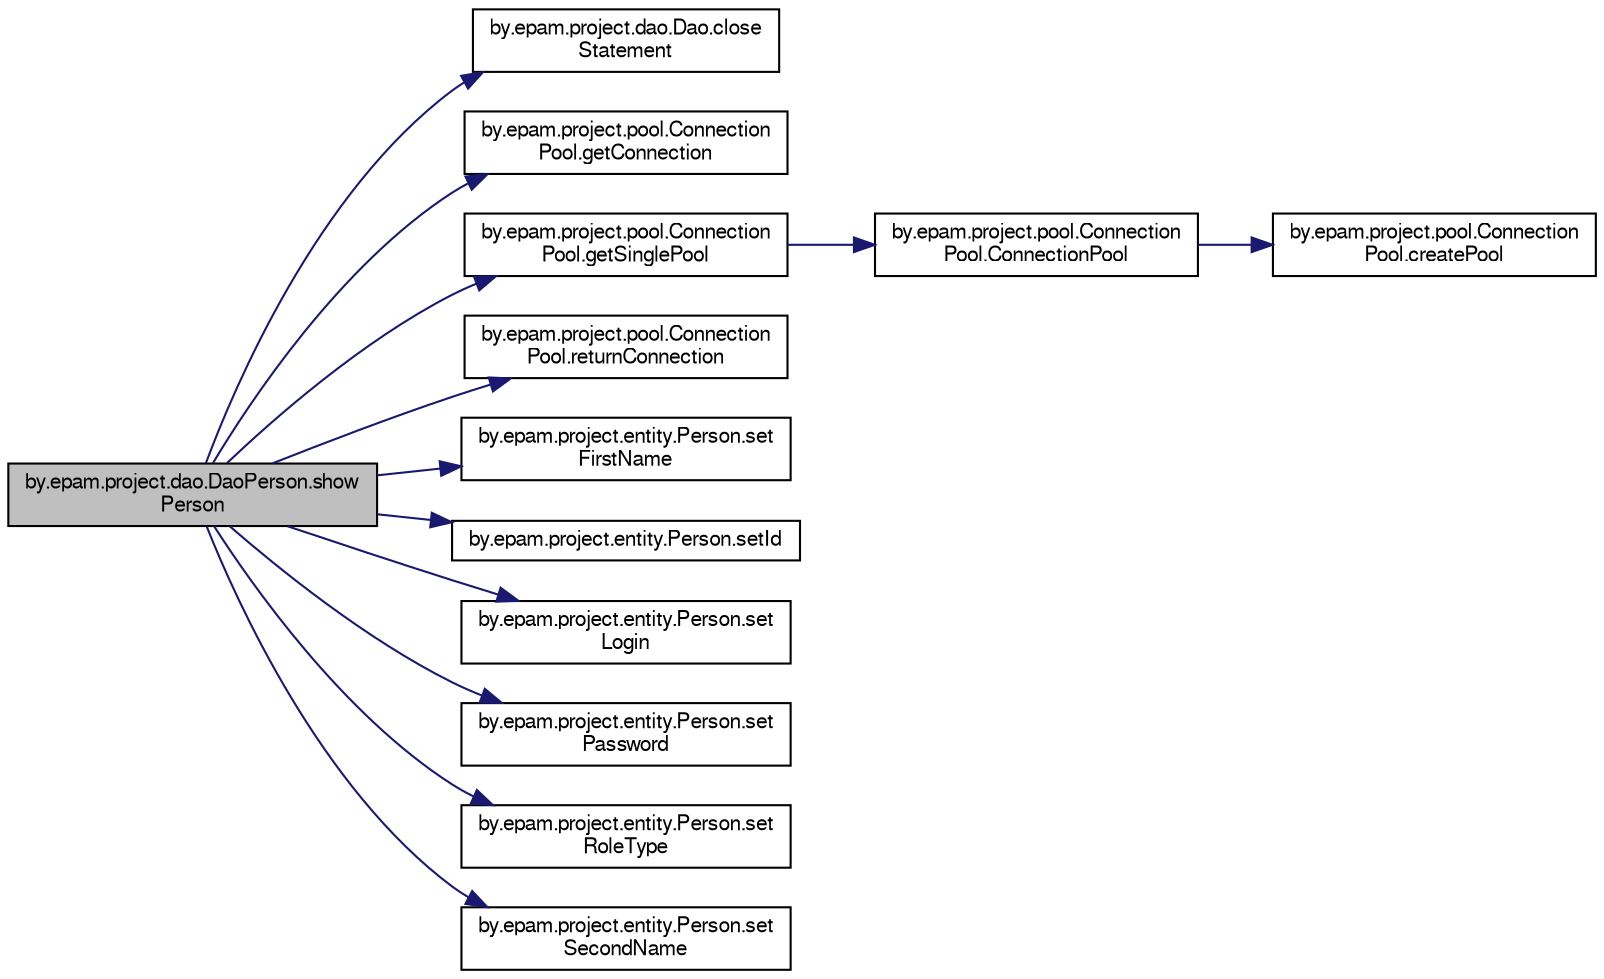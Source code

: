 digraph "by.epam.project.dao.DaoPerson.showPerson"
{
  bgcolor="transparent";
  edge [fontname="FreeSans",fontsize="10",labelfontname="FreeSans",labelfontsize="10"];
  node [fontname="FreeSans",fontsize="10",shape=record];
  rankdir="LR";
  Node1 [label="by.epam.project.dao.DaoPerson.show\lPerson",height=0.2,width=0.4,color="black", fillcolor="grey75", style="filled", fontcolor="black"];
  Node1 -> Node2 [color="midnightblue",fontsize="10",style="solid",fontname="FreeSans"];
  Node2 [label="by.epam.project.dao.Dao.close\lStatement",height=0.2,width=0.4,color="black",URL="$classby_1_1epam_1_1project_1_1dao_1_1_dao_a72f3b9b8061211cae7938a5d99e94370.html#a72f3b9b8061211cae7938a5d99e94370"];
  Node1 -> Node3 [color="midnightblue",fontsize="10",style="solid",fontname="FreeSans"];
  Node3 [label="by.epam.project.pool.Connection\lPool.getConnection",height=0.2,width=0.4,color="black",URL="$classby_1_1epam_1_1project_1_1pool_1_1_connection_pool_aee16f7b9980f5b475a4a292b44318845.html#aee16f7b9980f5b475a4a292b44318845"];
  Node1 -> Node4 [color="midnightblue",fontsize="10",style="solid",fontname="FreeSans"];
  Node4 [label="by.epam.project.pool.Connection\lPool.getSinglePool",height=0.2,width=0.4,color="black",URL="$classby_1_1epam_1_1project_1_1pool_1_1_connection_pool_ac6ff047648be53193e797aa92e9b5d6c.html#ac6ff047648be53193e797aa92e9b5d6c"];
  Node4 -> Node5 [color="midnightblue",fontsize="10",style="solid",fontname="FreeSans"];
  Node5 [label="by.epam.project.pool.Connection\lPool.ConnectionPool",height=0.2,width=0.4,color="black",URL="$classby_1_1epam_1_1project_1_1pool_1_1_connection_pool_a393a2e1a8ddff48f7c8b8b7518de5fbe.html#a393a2e1a8ddff48f7c8b8b7518de5fbe"];
  Node5 -> Node6 [color="midnightblue",fontsize="10",style="solid",fontname="FreeSans"];
  Node6 [label="by.epam.project.pool.Connection\lPool.createPool",height=0.2,width=0.4,color="black",URL="$classby_1_1epam_1_1project_1_1pool_1_1_connection_pool_acc2715daf0ccd62589c15bff91c75bc2.html#acc2715daf0ccd62589c15bff91c75bc2"];
  Node1 -> Node7 [color="midnightblue",fontsize="10",style="solid",fontname="FreeSans"];
  Node7 [label="by.epam.project.pool.Connection\lPool.returnConnection",height=0.2,width=0.4,color="black",URL="$classby_1_1epam_1_1project_1_1pool_1_1_connection_pool_a5f676f5a84448cbe1d13a92eceb62da4.html#a5f676f5a84448cbe1d13a92eceb62da4"];
  Node1 -> Node8 [color="midnightblue",fontsize="10",style="solid",fontname="FreeSans"];
  Node8 [label="by.epam.project.entity.Person.set\lFirstName",height=0.2,width=0.4,color="black",URL="$classby_1_1epam_1_1project_1_1entity_1_1_person_a3964410cb58a503971da66c9b11c1dc4.html#a3964410cb58a503971da66c9b11c1dc4"];
  Node1 -> Node9 [color="midnightblue",fontsize="10",style="solid",fontname="FreeSans"];
  Node9 [label="by.epam.project.entity.Person.setId",height=0.2,width=0.4,color="black",URL="$classby_1_1epam_1_1project_1_1entity_1_1_person_adf2be6fe3090e0913bb2405aa00f5337.html#adf2be6fe3090e0913bb2405aa00f5337"];
  Node1 -> Node10 [color="midnightblue",fontsize="10",style="solid",fontname="FreeSans"];
  Node10 [label="by.epam.project.entity.Person.set\lLogin",height=0.2,width=0.4,color="black",URL="$classby_1_1epam_1_1project_1_1entity_1_1_person_a40239bdbaa58f537f09a549db401da4e.html#a40239bdbaa58f537f09a549db401da4e"];
  Node1 -> Node11 [color="midnightblue",fontsize="10",style="solid",fontname="FreeSans"];
  Node11 [label="by.epam.project.entity.Person.set\lPassword",height=0.2,width=0.4,color="black",URL="$classby_1_1epam_1_1project_1_1entity_1_1_person_a0c37f5d467aedef598f81b21cbda7406.html#a0c37f5d467aedef598f81b21cbda7406"];
  Node1 -> Node12 [color="midnightblue",fontsize="10",style="solid",fontname="FreeSans"];
  Node12 [label="by.epam.project.entity.Person.set\lRoleType",height=0.2,width=0.4,color="black",URL="$classby_1_1epam_1_1project_1_1entity_1_1_person_a0b92c1de1ec361a3ea0abfaf2ca7b52a.html#a0b92c1de1ec361a3ea0abfaf2ca7b52a"];
  Node1 -> Node13 [color="midnightblue",fontsize="10",style="solid",fontname="FreeSans"];
  Node13 [label="by.epam.project.entity.Person.set\lSecondName",height=0.2,width=0.4,color="black",URL="$classby_1_1epam_1_1project_1_1entity_1_1_person_abe6b9b0384af8fdfbecd5e08829ef0c0.html#abe6b9b0384af8fdfbecd5e08829ef0c0"];
}
